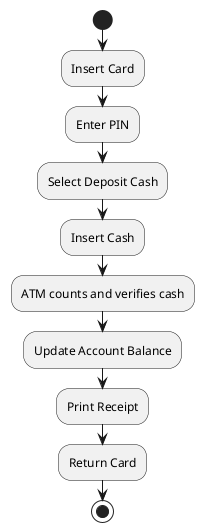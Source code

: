 @startuml
' Activity Diagram: Deposit Cash
start
:Insert Card;
:Enter PIN;
:Select Deposit Cash;
:Insert Cash;
:ATM counts and verifies cash;
:Update Account Balance;
:Print Receipt;
:Return Card;
stop
@enduml
